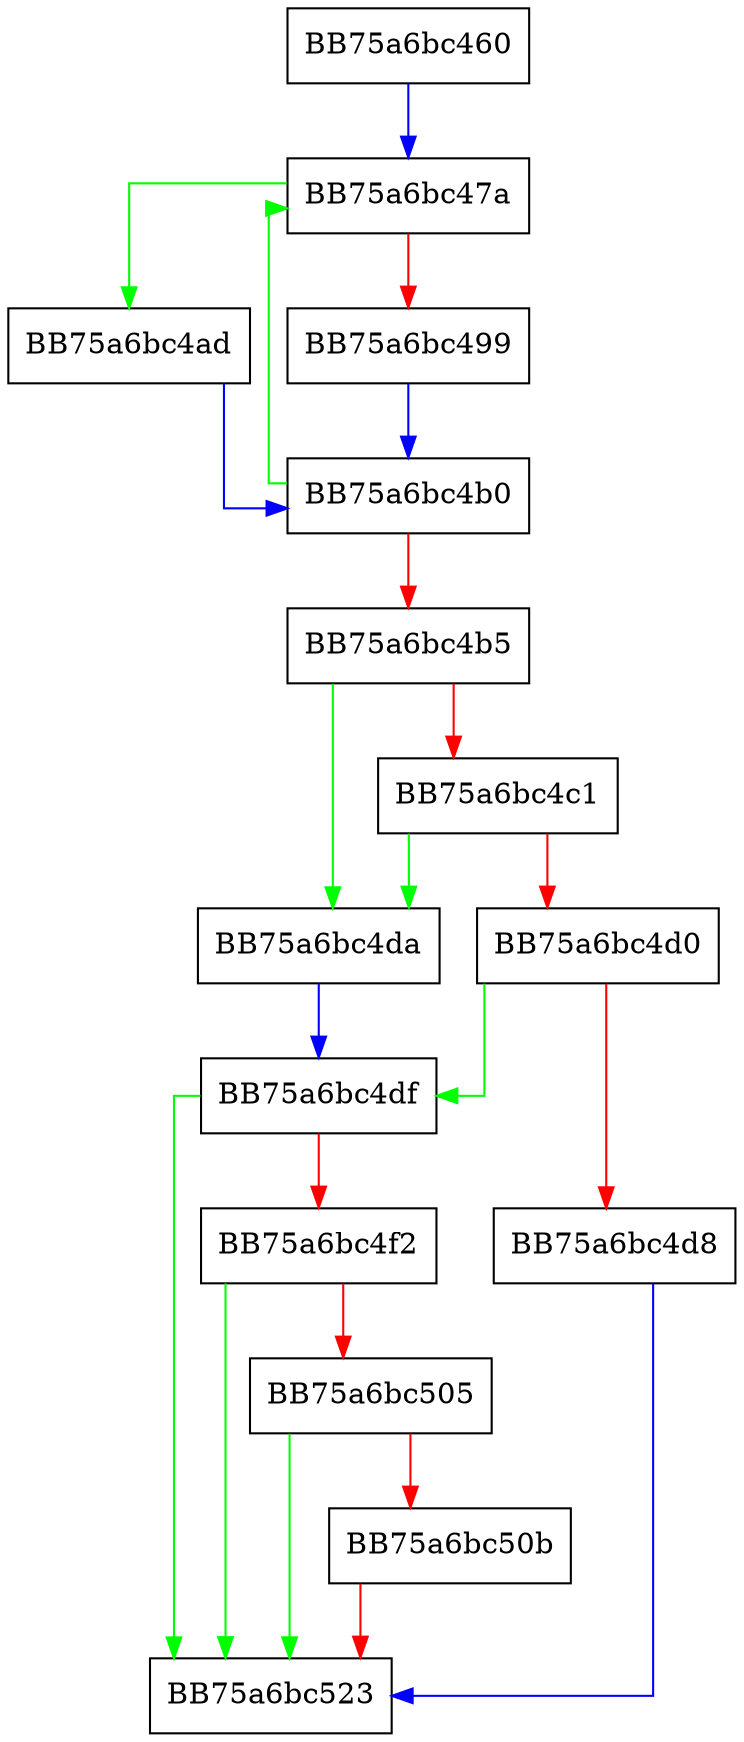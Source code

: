 digraph GetAttributePriority {
  node [shape="box"];
  graph [splines=ortho];
  BB75a6bc460 -> BB75a6bc47a [color="blue"];
  BB75a6bc47a -> BB75a6bc4ad [color="green"];
  BB75a6bc47a -> BB75a6bc499 [color="red"];
  BB75a6bc499 -> BB75a6bc4b0 [color="blue"];
  BB75a6bc4ad -> BB75a6bc4b0 [color="blue"];
  BB75a6bc4b0 -> BB75a6bc47a [color="green"];
  BB75a6bc4b0 -> BB75a6bc4b5 [color="red"];
  BB75a6bc4b5 -> BB75a6bc4da [color="green"];
  BB75a6bc4b5 -> BB75a6bc4c1 [color="red"];
  BB75a6bc4c1 -> BB75a6bc4da [color="green"];
  BB75a6bc4c1 -> BB75a6bc4d0 [color="red"];
  BB75a6bc4d0 -> BB75a6bc4df [color="green"];
  BB75a6bc4d0 -> BB75a6bc4d8 [color="red"];
  BB75a6bc4d8 -> BB75a6bc523 [color="blue"];
  BB75a6bc4da -> BB75a6bc4df [color="blue"];
  BB75a6bc4df -> BB75a6bc523 [color="green"];
  BB75a6bc4df -> BB75a6bc4f2 [color="red"];
  BB75a6bc4f2 -> BB75a6bc523 [color="green"];
  BB75a6bc4f2 -> BB75a6bc505 [color="red"];
  BB75a6bc505 -> BB75a6bc523 [color="green"];
  BB75a6bc505 -> BB75a6bc50b [color="red"];
  BB75a6bc50b -> BB75a6bc523 [color="red"];
}